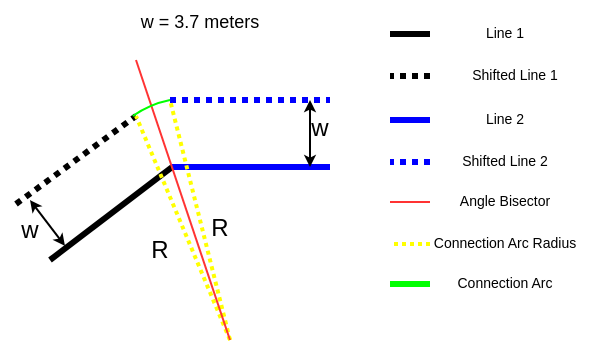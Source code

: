 <mxfile version="24.7.5">
  <diagram name="Page-1" id="8EkGqibCvBHoBTu_bCx6">
    <mxGraphModel dx="470" dy="319" grid="1" gridSize="10" guides="1" tooltips="1" connect="1" arrows="1" fold="1" page="1" pageScale="1" pageWidth="850" pageHeight="1100" math="0" shadow="0">
      <root>
        <mxCell id="0" />
        <mxCell id="1" parent="0" />
        <mxCell id="61Gtb_rmeDHRGXsxD0hD-5" value="&lt;font style=&quot;font-size: 9px;&quot;&gt;w = 3.7 meters&lt;/font&gt;" style="text;html=1;align=center;verticalAlign=middle;whiteSpace=wrap;rounded=0;" parent="1" vertex="1">
          <mxGeometry x="100" y="10" width="90" height="20" as="geometry" />
        </mxCell>
        <mxCell id="61Gtb_rmeDHRGXsxD0hD-7" value="" style="endArrow=none;html=1;rounded=0;strokeWidth=3;strokeColor=#0000FF;" parent="1" edge="1">
          <mxGeometry width="50" height="50" relative="1" as="geometry">
            <mxPoint x="210" y="93.52" as="sourcePoint" />
            <mxPoint x="130" y="93.52" as="targetPoint" />
          </mxGeometry>
        </mxCell>
        <mxCell id="61Gtb_rmeDHRGXsxD0hD-8" value="" style="endArrow=none;html=1;rounded=0;strokeWidth=3;strokeColor=#000000;dashed=1;dashPattern=1 1;" parent="1" edge="1">
          <mxGeometry width="50" height="50" relative="1" as="geometry">
            <mxPoint x="53" y="112" as="sourcePoint" />
            <mxPoint x="113" y="68" as="targetPoint" />
          </mxGeometry>
        </mxCell>
        <mxCell id="61Gtb_rmeDHRGXsxD0hD-9" value="w" style="text;html=1;align=center;verticalAlign=middle;whiteSpace=wrap;rounded=0;" parent="1" vertex="1">
          <mxGeometry x="190" y="64" width="30" height="20" as="geometry" />
        </mxCell>
        <mxCell id="61Gtb_rmeDHRGXsxD0hD-11" value="" style="endArrow=classic;startArrow=classic;html=1;rounded=0;endSize=3;startSize=3;jumpSize=5;" parent="1" edge="1">
          <mxGeometry width="50" height="50" relative="1" as="geometry">
            <mxPoint x="200" y="93.52" as="sourcePoint" />
            <mxPoint x="200" y="60" as="targetPoint" />
          </mxGeometry>
        </mxCell>
        <mxCell id="61Gtb_rmeDHRGXsxD0hD-13" value="" style="endArrow=none;html=1;rounded=0;strokeWidth=3;" parent="1" edge="1">
          <mxGeometry width="50" height="50" relative="1" as="geometry">
            <mxPoint x="260" y="27" as="sourcePoint" />
            <mxPoint x="240" y="27" as="targetPoint" />
            <Array as="points" />
          </mxGeometry>
        </mxCell>
        <mxCell id="61Gtb_rmeDHRGXsxD0hD-14" value="" style="endArrow=none;html=1;rounded=0;strokeWidth=3;dashed=1;dashPattern=1 1;" parent="1" edge="1">
          <mxGeometry width="50" height="50" relative="1" as="geometry">
            <mxPoint x="260" y="48" as="sourcePoint" />
            <mxPoint x="240" y="48" as="targetPoint" />
            <Array as="points" />
          </mxGeometry>
        </mxCell>
        <mxCell id="61Gtb_rmeDHRGXsxD0hD-17" value="&lt;font style=&quot;font-size: 7px;&quot;&gt;Line 1&lt;/font&gt;" style="text;html=1;align=center;verticalAlign=middle;whiteSpace=wrap;rounded=0;" parent="1" vertex="1">
          <mxGeometry x="255" y="20" width="85" height="10" as="geometry" />
        </mxCell>
        <mxCell id="61Gtb_rmeDHRGXsxD0hD-20" value="&lt;font style=&quot;font-size: 7px;&quot;&gt;Shifted Line 1&lt;/font&gt;" style="text;html=1;align=center;verticalAlign=middle;whiteSpace=wrap;rounded=0;" parent="1" vertex="1">
          <mxGeometry x="255" y="41" width="95" height="10" as="geometry" />
        </mxCell>
        <mxCell id="61Gtb_rmeDHRGXsxD0hD-21" value="" style="endArrow=none;html=1;rounded=0;strokeWidth=3;strokeColor=#0000FF;" parent="1" edge="1">
          <mxGeometry width="50" height="50" relative="1" as="geometry">
            <mxPoint x="260" y="70" as="sourcePoint" />
            <mxPoint x="240" y="70" as="targetPoint" />
            <Array as="points" />
          </mxGeometry>
        </mxCell>
        <mxCell id="61Gtb_rmeDHRGXsxD0hD-22" value="" style="endArrow=none;html=1;rounded=0;strokeWidth=3;dashed=1;dashPattern=1 1;strokeColor=#0000FF;" parent="1" edge="1">
          <mxGeometry width="50" height="50" relative="1" as="geometry">
            <mxPoint x="260" y="91" as="sourcePoint" />
            <mxPoint x="240" y="91" as="targetPoint" />
            <Array as="points" />
          </mxGeometry>
        </mxCell>
        <mxCell id="61Gtb_rmeDHRGXsxD0hD-23" value="&lt;font style=&quot;font-size: 7px;&quot;&gt;Line 2&lt;/font&gt;" style="text;html=1;align=center;verticalAlign=middle;whiteSpace=wrap;rounded=0;" parent="1" vertex="1">
          <mxGeometry x="255" y="63" width="85" height="10" as="geometry" />
        </mxCell>
        <mxCell id="61Gtb_rmeDHRGXsxD0hD-24" value="&lt;span style=&quot;font-size: 7px;&quot;&gt;Shifted Line 2&lt;/span&gt;" style="text;html=1;align=center;verticalAlign=middle;whiteSpace=wrap;rounded=0;" parent="1" vertex="1">
          <mxGeometry x="255" y="84" width="85" height="10" as="geometry" />
        </mxCell>
        <mxCell id="T7Vgl3qONszU4VpiQTLO-2" value="" style="endArrow=none;html=1;rounded=0;strokeWidth=3;strokeColor=#000000;" edge="1" parent="1">
          <mxGeometry width="50" height="50" relative="1" as="geometry">
            <mxPoint x="131" y="93.52" as="sourcePoint" />
            <mxPoint x="70" y="140" as="targetPoint" />
          </mxGeometry>
        </mxCell>
        <mxCell id="T7Vgl3qONszU4VpiQTLO-3" value="" style="endArrow=none;html=1;rounded=0;strokeWidth=3;strokeColor=#0000FF;dashed=1;dashPattern=1 1;" edge="1" parent="1">
          <mxGeometry width="50" height="50" relative="1" as="geometry">
            <mxPoint x="130" y="60" as="sourcePoint" />
            <mxPoint x="210" y="60" as="targetPoint" />
          </mxGeometry>
        </mxCell>
        <mxCell id="T7Vgl3qONszU4VpiQTLO-5" value="w" style="text;html=1;align=center;verticalAlign=middle;whiteSpace=wrap;rounded=0;" vertex="1" parent="1">
          <mxGeometry x="45" y="115" width="30" height="20" as="geometry" />
        </mxCell>
        <mxCell id="T7Vgl3qONszU4VpiQTLO-6" value="" style="endArrow=classic;startArrow=classic;html=1;rounded=0;endSize=3;startSize=3;jumpSize=5;" edge="1" parent="1">
          <mxGeometry width="50" height="50" relative="1" as="geometry">
            <mxPoint x="77.5" y="133" as="sourcePoint" />
            <mxPoint x="60" y="110" as="targetPoint" />
          </mxGeometry>
        </mxCell>
        <mxCell id="T7Vgl3qONszU4VpiQTLO-8" value="" style="endArrow=none;html=1;rounded=0;strokeWidth=1;strokeColor=#FF3333;" edge="1" parent="1">
          <mxGeometry width="50" height="50" relative="1" as="geometry">
            <mxPoint x="260" y="111" as="sourcePoint" />
            <mxPoint x="240" y="111" as="targetPoint" />
            <Array as="points" />
          </mxGeometry>
        </mxCell>
        <mxCell id="T7Vgl3qONszU4VpiQTLO-9" value="" style="endArrow=none;html=1;rounded=0;strokeWidth=2;dashed=1;dashPattern=1 1;strokeColor=#FFFF00;" edge="1" parent="1">
          <mxGeometry width="50" height="50" relative="1" as="geometry">
            <mxPoint x="260" y="132" as="sourcePoint" />
            <mxPoint x="240" y="132" as="targetPoint" />
            <Array as="points" />
          </mxGeometry>
        </mxCell>
        <mxCell id="T7Vgl3qONszU4VpiQTLO-10" value="&lt;font style=&quot;font-size: 7px;&quot;&gt;Angle Bisector&lt;/font&gt;" style="text;html=1;align=center;verticalAlign=middle;whiteSpace=wrap;rounded=0;" vertex="1" parent="1">
          <mxGeometry x="255" y="104" width="85" height="10" as="geometry" />
        </mxCell>
        <mxCell id="T7Vgl3qONszU4VpiQTLO-11" value="&lt;span style=&quot;font-size: 7px;&quot;&gt;Connection Arc Radius&lt;/span&gt;" style="text;html=1;align=center;verticalAlign=middle;whiteSpace=wrap;rounded=0;" vertex="1" parent="1">
          <mxGeometry x="255" y="125" width="85" height="10" as="geometry" />
        </mxCell>
        <mxCell id="T7Vgl3qONszU4VpiQTLO-12" value="" style="endArrow=none;html=1;rounded=0;strokeWidth=2;strokeColor=#FFFF00;dashed=1;dashPattern=1 1;" edge="1" parent="1">
          <mxGeometry width="50" height="50" relative="1" as="geometry">
            <mxPoint x="160" y="180" as="sourcePoint" />
            <mxPoint x="130" y="60" as="targetPoint" />
          </mxGeometry>
        </mxCell>
        <mxCell id="T7Vgl3qONszU4VpiQTLO-13" value="" style="endArrow=none;html=1;rounded=0;strokeWidth=2;strokeColor=#FFFF00;dashed=1;dashPattern=1 1;" edge="1" parent="1">
          <mxGeometry width="50" height="50" relative="1" as="geometry">
            <mxPoint x="160" y="180" as="sourcePoint" />
            <mxPoint x="113" y="68" as="targetPoint" />
          </mxGeometry>
        </mxCell>
        <mxCell id="T7Vgl3qONszU4VpiQTLO-14" value="R" style="text;html=1;align=center;verticalAlign=middle;whiteSpace=wrap;rounded=0;" vertex="1" parent="1">
          <mxGeometry x="140" y="114" width="30" height="20" as="geometry" />
        </mxCell>
        <mxCell id="T7Vgl3qONszU4VpiQTLO-15" value="R" style="text;html=1;align=center;verticalAlign=middle;whiteSpace=wrap;rounded=0;" vertex="1" parent="1">
          <mxGeometry x="110" y="125" width="30" height="20" as="geometry" />
        </mxCell>
        <mxCell id="T7Vgl3qONszU4VpiQTLO-16" value="" style="endArrow=none;html=1;rounded=0;strokeWidth=1;strokeColor=#FF3333;" edge="1" parent="1">
          <mxGeometry width="50" height="50" relative="1" as="geometry">
            <mxPoint x="113" y="40" as="sourcePoint" />
            <mxPoint x="160" y="180" as="targetPoint" />
          </mxGeometry>
        </mxCell>
        <mxCell id="T7Vgl3qONszU4VpiQTLO-19" value="" style="verticalLabelPosition=bottom;verticalAlign=top;html=1;shape=mxgraph.basic.arc;startAngle=0.903;endAngle=0.968;strokeColor=#00FF00;" vertex="1" parent="1">
          <mxGeometry x="90" y="59" width="100" height="100" as="geometry" />
        </mxCell>
        <mxCell id="T7Vgl3qONszU4VpiQTLO-20" value="" style="endArrow=none;html=1;rounded=0;strokeWidth=3;strokeColor=#00FF00;" edge="1" parent="1">
          <mxGeometry width="50" height="50" relative="1" as="geometry">
            <mxPoint x="260" y="152" as="sourcePoint" />
            <mxPoint x="240" y="152" as="targetPoint" />
            <Array as="points" />
          </mxGeometry>
        </mxCell>
        <mxCell id="T7Vgl3qONszU4VpiQTLO-21" value="&lt;font style=&quot;font-size: 7px;&quot;&gt;Connection Arc&lt;/font&gt;" style="text;html=1;align=center;verticalAlign=middle;whiteSpace=wrap;rounded=0;" vertex="1" parent="1">
          <mxGeometry x="255" y="145" width="85" height="10" as="geometry" />
        </mxCell>
      </root>
    </mxGraphModel>
  </diagram>
</mxfile>
